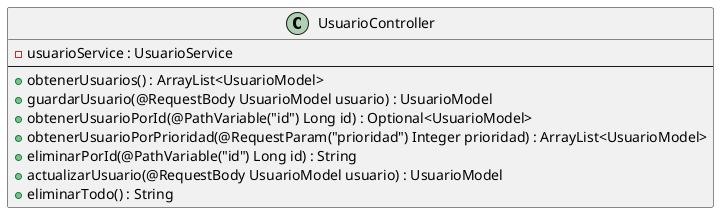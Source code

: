 @startuml
class UsuarioController{
 - usuarioService : UsuarioService
 --
 + obtenerUsuarios() : ArrayList<UsuarioModel>
 + guardarUsuario(@RequestBody UsuarioModel usuario) : UsuarioModel
 + obtenerUsuarioPorId(@PathVariable("id") Long id) : Optional<UsuarioModel>
 + obtenerUsuarioPorPrioridad(@RequestParam("prioridad") Integer prioridad) : ArrayList<UsuarioModel>
 + eliminarPorId(@PathVariable("id") Long id) : String
 + actualizarUsuario(@RequestBody UsuarioModel usuario) : UsuarioModel
 + eliminarTodo() : String
}
@enduml